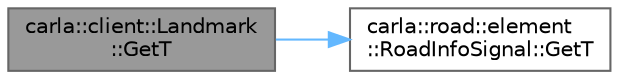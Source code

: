 digraph "carla::client::Landmark::GetT"
{
 // INTERACTIVE_SVG=YES
 // LATEX_PDF_SIZE
  bgcolor="transparent";
  edge [fontname=Helvetica,fontsize=10,labelfontname=Helvetica,labelfontsize=10];
  node [fontname=Helvetica,fontsize=10,shape=box,height=0.2,width=0.4];
  rankdir="LR";
  Node1 [id="Node000001",label="carla::client::Landmark\l::GetT",height=0.2,width=0.4,color="gray40", fillcolor="grey60", style="filled", fontcolor="black",tooltip=" "];
  Node1 -> Node2 [id="edge1_Node000001_Node000002",color="steelblue1",style="solid",tooltip=" "];
  Node2 [id="Node000002",label="carla::road::element\l::RoadInfoSignal::GetT",height=0.2,width=0.4,color="grey40", fillcolor="white", style="filled",URL="$d5/d51/classcarla_1_1road_1_1element_1_1RoadInfoSignal.html#a71308305c974efce5607f7cf58424766",tooltip=" "];
}
